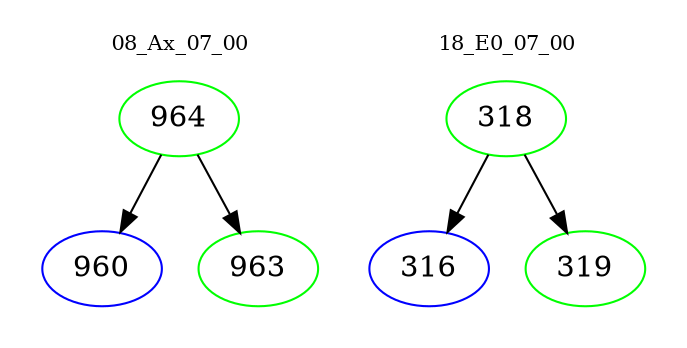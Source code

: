 digraph{
subgraph cluster_0 {
color = white
label = "08_Ax_07_00";
fontsize=10;
T0_964 [label="964", color="green"]
T0_964 -> T0_960 [color="black"]
T0_960 [label="960", color="blue"]
T0_964 -> T0_963 [color="black"]
T0_963 [label="963", color="green"]
}
subgraph cluster_1 {
color = white
label = "18_E0_07_00";
fontsize=10;
T1_318 [label="318", color="green"]
T1_318 -> T1_316 [color="black"]
T1_316 [label="316", color="blue"]
T1_318 -> T1_319 [color="black"]
T1_319 [label="319", color="green"]
}
}
